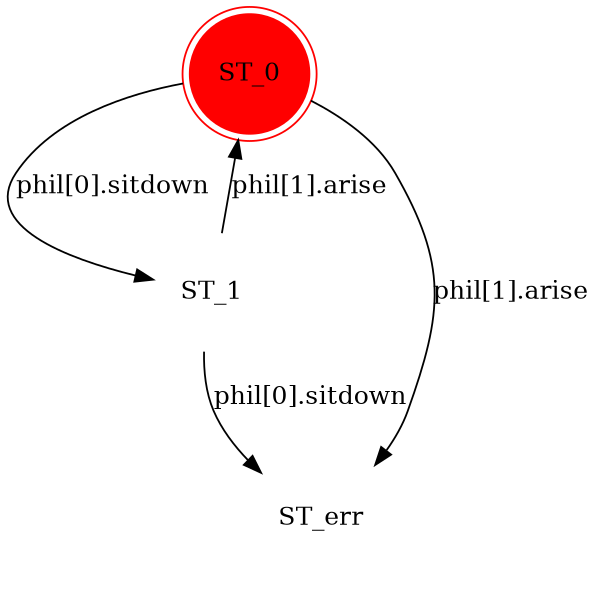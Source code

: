 digraph partb {
	rankdir=UD;
	size="4,4"
	node[style = filled, shape = doublecircle, color = red]; ST_0;
	node[style = filled, shape = circle, color = white] ST_1;
	node[style = filled, shape = circle, color = white] ST_err;
	ST_0 -> ST_1 [ label = "phil[0].sitdown"];
	ST_1 -> ST_0 [ label = "phil[1].arise" ];
	ST_1 -> ST_err [ label = "phil[0].sitdown" ];
	ST_0 -> ST_err [ label = "phil[1].arise" ];
}
